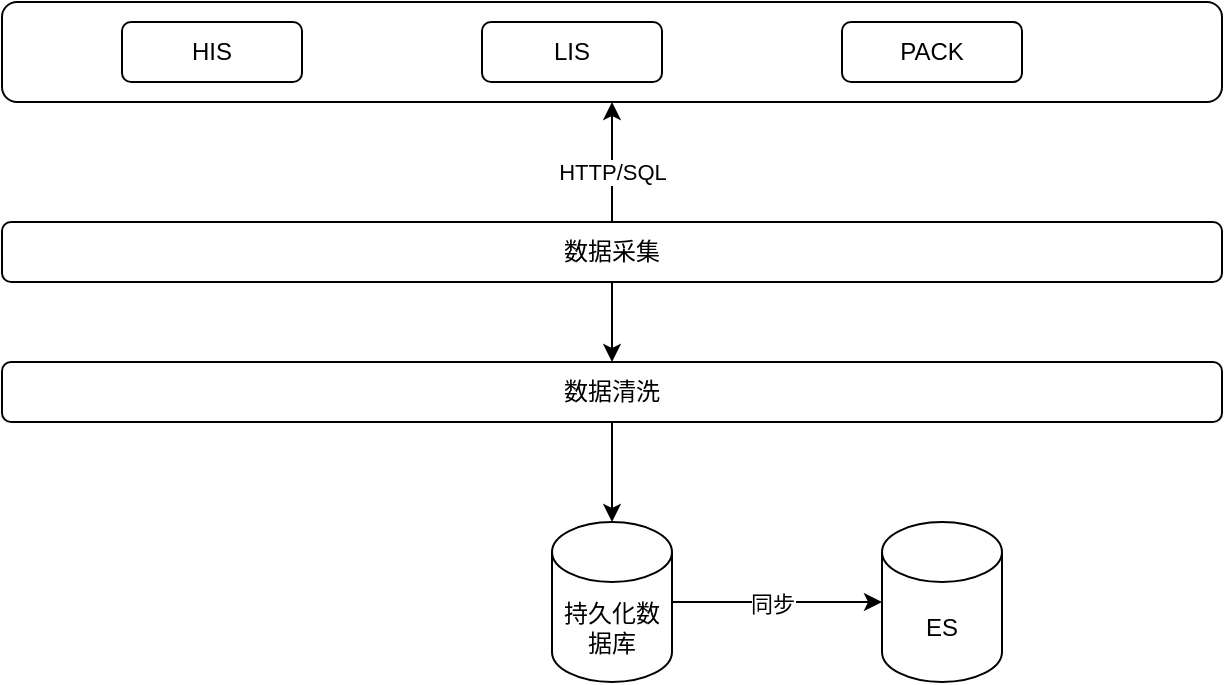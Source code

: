 <mxfile version="27.0.9">
  <diagram name="第 1 页" id="8VrIZfOlBR3obPcIazXP">
    <mxGraphModel dx="946" dy="525" grid="1" gridSize="10" guides="1" tooltips="1" connect="1" arrows="1" fold="1" page="1" pageScale="1" pageWidth="827" pageHeight="1169" math="0" shadow="0">
      <root>
        <mxCell id="0" />
        <mxCell id="1" parent="0" />
        <mxCell id="DIsJ0sGH6j-acf_2fRYi-2" value="" style="rounded=1;whiteSpace=wrap;html=1;" vertex="1" parent="1">
          <mxGeometry x="70" y="80" width="610" height="50" as="geometry" />
        </mxCell>
        <mxCell id="DIsJ0sGH6j-acf_2fRYi-3" value="HIS" style="rounded=1;whiteSpace=wrap;html=1;" vertex="1" parent="1">
          <mxGeometry x="130" y="90" width="90" height="30" as="geometry" />
        </mxCell>
        <mxCell id="DIsJ0sGH6j-acf_2fRYi-4" value="LIS" style="rounded=1;whiteSpace=wrap;html=1;" vertex="1" parent="1">
          <mxGeometry x="310" y="90" width="90" height="30" as="geometry" />
        </mxCell>
        <mxCell id="DIsJ0sGH6j-acf_2fRYi-5" value="PACK" style="rounded=1;whiteSpace=wrap;html=1;" vertex="1" parent="1">
          <mxGeometry x="490" y="90" width="90" height="30" as="geometry" />
        </mxCell>
        <mxCell id="DIsJ0sGH6j-acf_2fRYi-7" style="edgeStyle=orthogonalEdgeStyle;rounded=0;orthogonalLoop=1;jettySize=auto;html=1;entryX=0.5;entryY=1;entryDx=0;entryDy=0;" edge="1" parent="1" source="DIsJ0sGH6j-acf_2fRYi-6" target="DIsJ0sGH6j-acf_2fRYi-2">
          <mxGeometry relative="1" as="geometry" />
        </mxCell>
        <mxCell id="DIsJ0sGH6j-acf_2fRYi-8" value="HTTP/SQL" style="edgeLabel;html=1;align=center;verticalAlign=middle;resizable=0;points=[];" vertex="1" connectable="0" parent="DIsJ0sGH6j-acf_2fRYi-7">
          <mxGeometry x="-0.167" relative="1" as="geometry">
            <mxPoint as="offset" />
          </mxGeometry>
        </mxCell>
        <mxCell id="DIsJ0sGH6j-acf_2fRYi-10" value="" style="edgeStyle=orthogonalEdgeStyle;rounded=0;orthogonalLoop=1;jettySize=auto;html=1;" edge="1" parent="1" source="DIsJ0sGH6j-acf_2fRYi-6" target="DIsJ0sGH6j-acf_2fRYi-9">
          <mxGeometry relative="1" as="geometry" />
        </mxCell>
        <mxCell id="DIsJ0sGH6j-acf_2fRYi-6" value="数据采集" style="rounded=1;whiteSpace=wrap;html=1;" vertex="1" parent="1">
          <mxGeometry x="70" y="190" width="610" height="30" as="geometry" />
        </mxCell>
        <mxCell id="DIsJ0sGH6j-acf_2fRYi-14" style="edgeStyle=orthogonalEdgeStyle;rounded=0;orthogonalLoop=1;jettySize=auto;html=1;" edge="1" parent="1" source="DIsJ0sGH6j-acf_2fRYi-9" target="DIsJ0sGH6j-acf_2fRYi-12">
          <mxGeometry relative="1" as="geometry" />
        </mxCell>
        <mxCell id="DIsJ0sGH6j-acf_2fRYi-9" value="数据清洗" style="rounded=1;whiteSpace=wrap;html=1;" vertex="1" parent="1">
          <mxGeometry x="70" y="260" width="610" height="30" as="geometry" />
        </mxCell>
        <mxCell id="DIsJ0sGH6j-acf_2fRYi-15" style="edgeStyle=orthogonalEdgeStyle;rounded=0;orthogonalLoop=1;jettySize=auto;html=1;" edge="1" parent="1" source="DIsJ0sGH6j-acf_2fRYi-12" target="DIsJ0sGH6j-acf_2fRYi-13">
          <mxGeometry relative="1" as="geometry" />
        </mxCell>
        <mxCell id="DIsJ0sGH6j-acf_2fRYi-16" value="同步" style="edgeLabel;html=1;align=center;verticalAlign=middle;resizable=0;points=[];" vertex="1" connectable="0" parent="DIsJ0sGH6j-acf_2fRYi-15">
          <mxGeometry x="-0.048" y="-1" relative="1" as="geometry">
            <mxPoint as="offset" />
          </mxGeometry>
        </mxCell>
        <mxCell id="DIsJ0sGH6j-acf_2fRYi-12" value="持久化数据库" style="shape=cylinder3;whiteSpace=wrap;html=1;boundedLbl=1;backgroundOutline=1;size=15;" vertex="1" parent="1">
          <mxGeometry x="345" y="340" width="60" height="80" as="geometry" />
        </mxCell>
        <mxCell id="DIsJ0sGH6j-acf_2fRYi-13" value="ES" style="shape=cylinder3;whiteSpace=wrap;html=1;boundedLbl=1;backgroundOutline=1;size=15;" vertex="1" parent="1">
          <mxGeometry x="510" y="340" width="60" height="80" as="geometry" />
        </mxCell>
      </root>
    </mxGraphModel>
  </diagram>
</mxfile>
